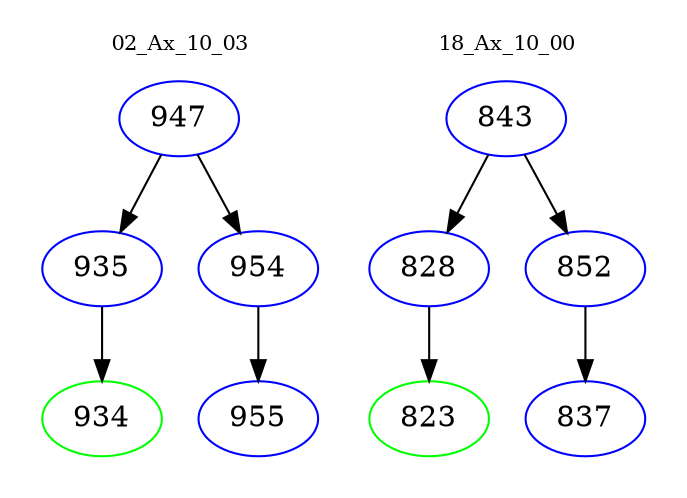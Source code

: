 digraph{
subgraph cluster_0 {
color = white
label = "02_Ax_10_03";
fontsize=10;
T0_947 [label="947", color="blue"]
T0_947 -> T0_935 [color="black"]
T0_935 [label="935", color="blue"]
T0_935 -> T0_934 [color="black"]
T0_934 [label="934", color="green"]
T0_947 -> T0_954 [color="black"]
T0_954 [label="954", color="blue"]
T0_954 -> T0_955 [color="black"]
T0_955 [label="955", color="blue"]
}
subgraph cluster_1 {
color = white
label = "18_Ax_10_00";
fontsize=10;
T1_843 [label="843", color="blue"]
T1_843 -> T1_828 [color="black"]
T1_828 [label="828", color="blue"]
T1_828 -> T1_823 [color="black"]
T1_823 [label="823", color="green"]
T1_843 -> T1_852 [color="black"]
T1_852 [label="852", color="blue"]
T1_852 -> T1_837 [color="black"]
T1_837 [label="837", color="blue"]
}
}
